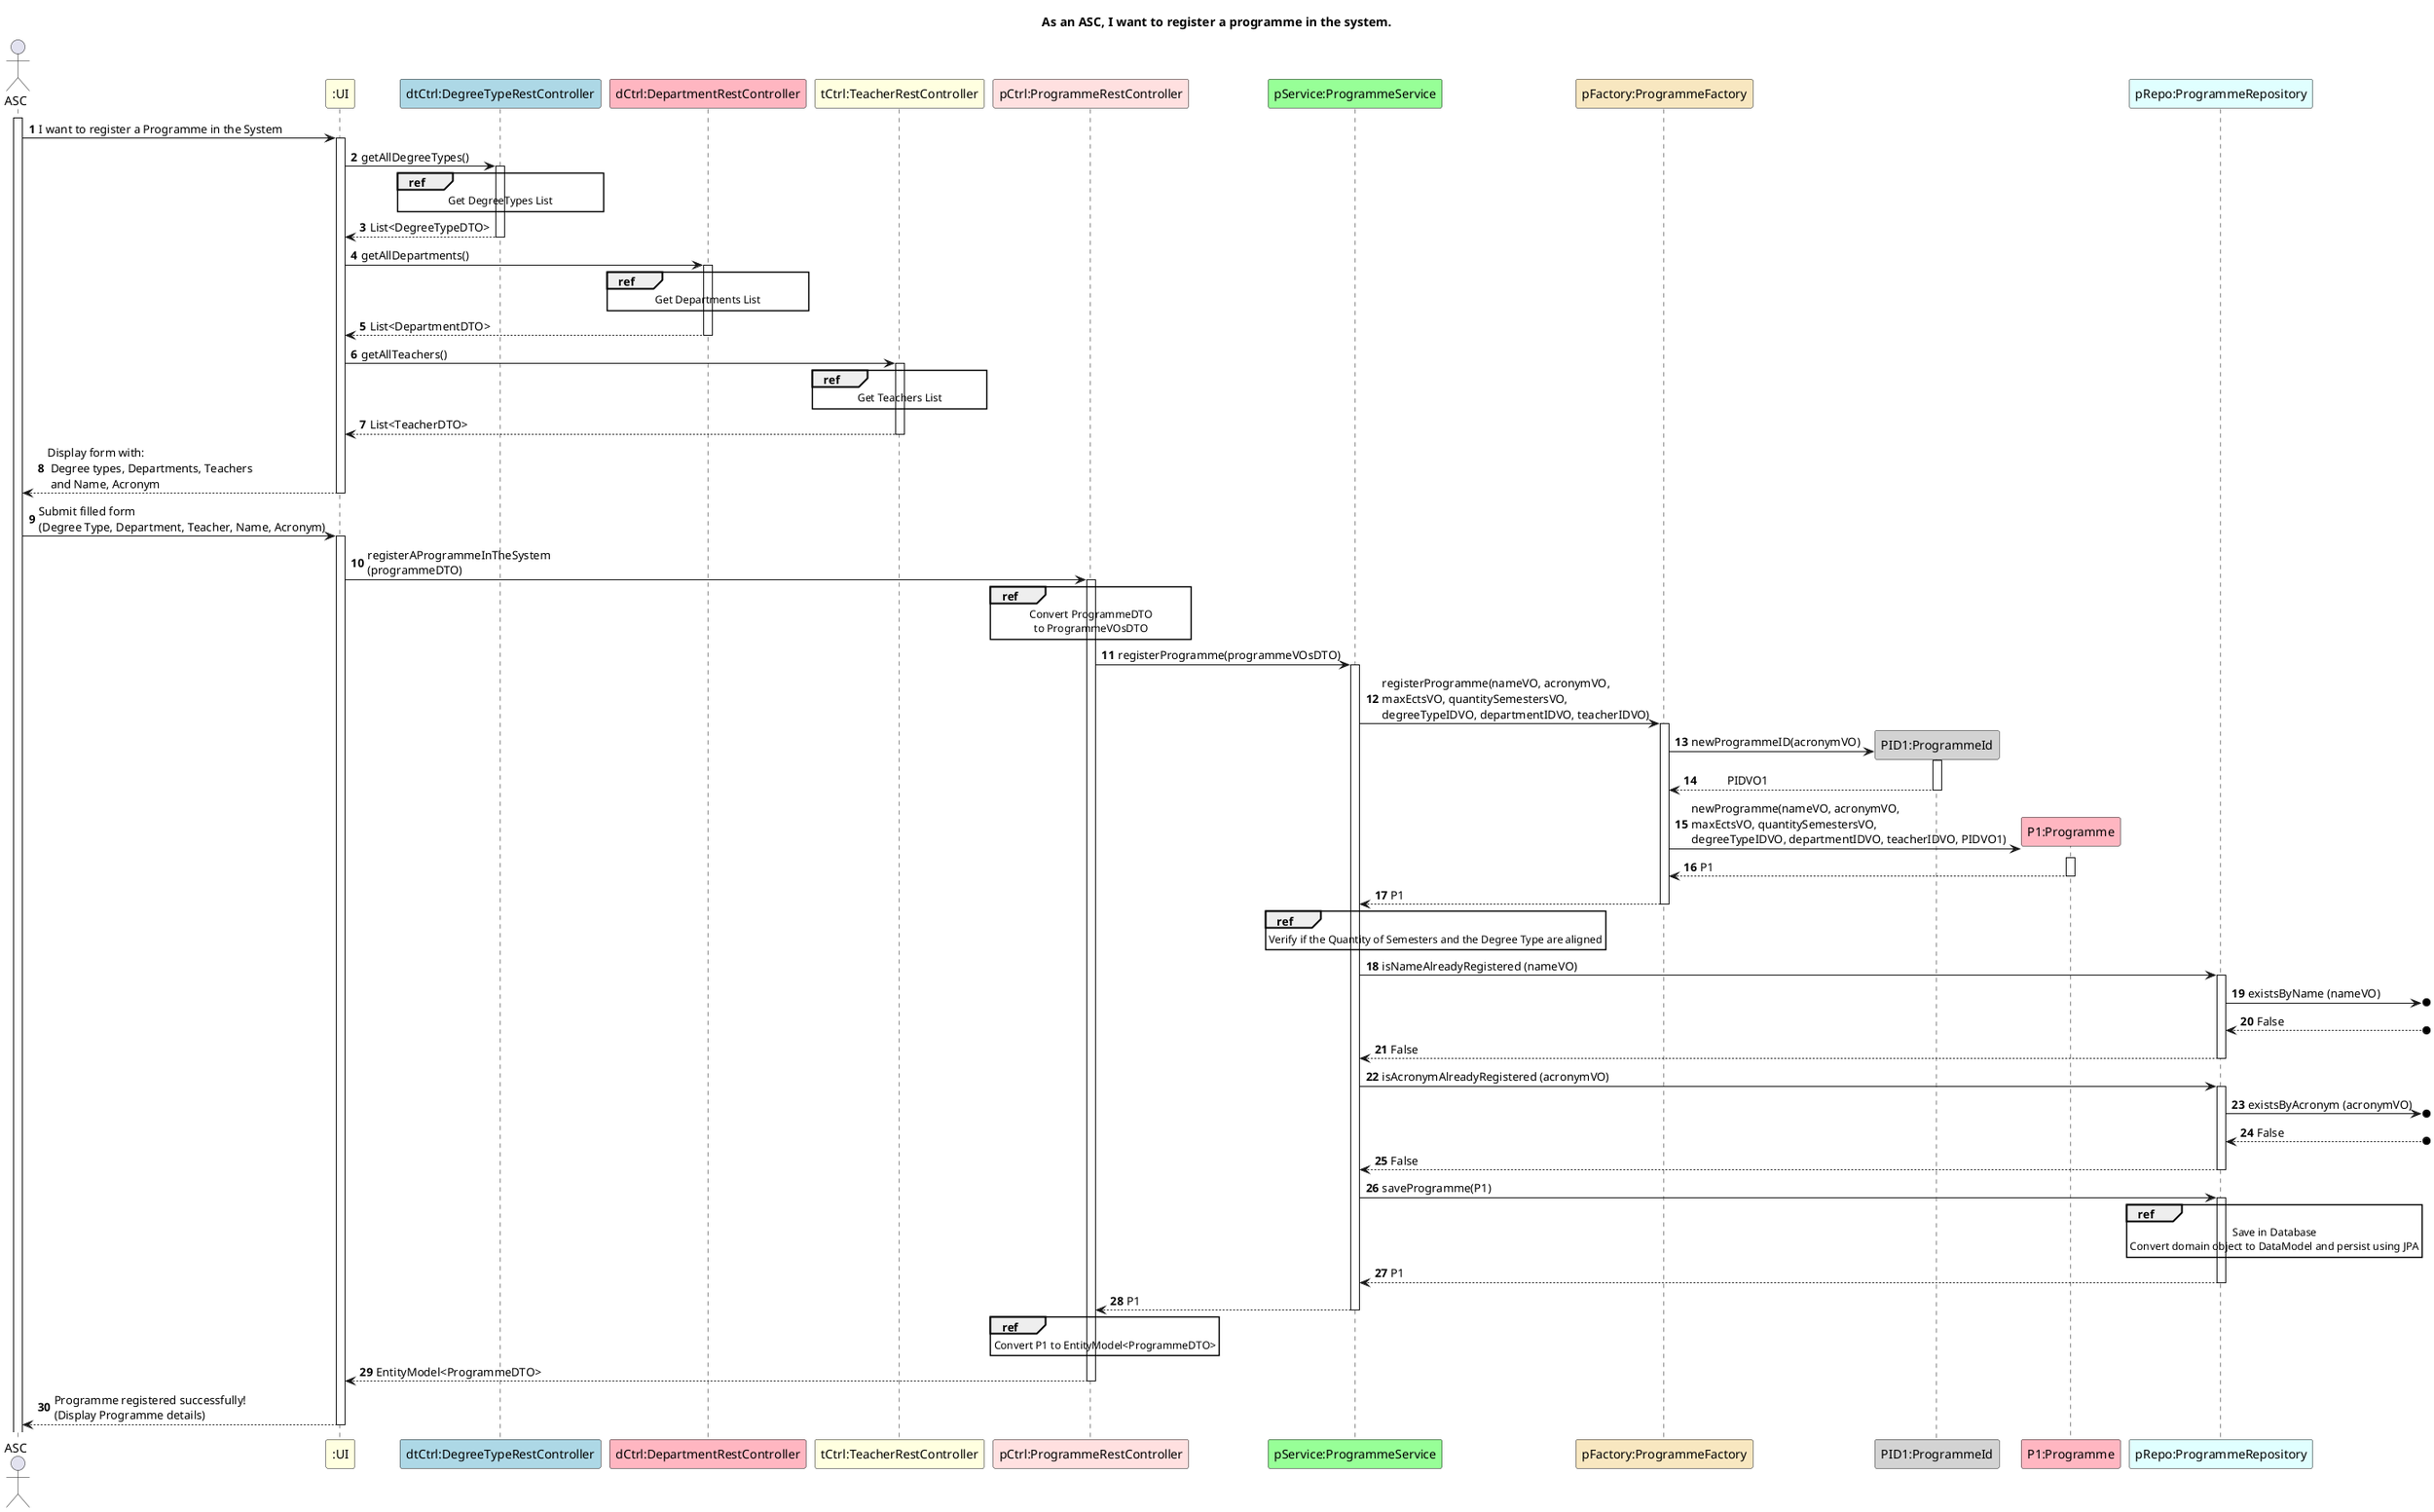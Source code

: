 @startuml
autonumber

title As an ASC, I want to register a programme in the system.

actor ASC as Admin

participant ":UI" as UI #lightyellow
participant "dtCtrl:DegreeTypeRestController" as dtC #lightblue
participant "dCtrl:DepartmentRestController" as dC #lightpink
participant "tCtrl:TeacherRestController" as tC #lightyellow
participant "pCtrl:ProgrammeRestController" as C #implementation
participant "pService:ProgrammeService" as PS #physical
participant "pFactory:ProgrammeFactory" as PF #strategy
participant "PID1:ProgrammeId" as PID #lightgrey
participant "P1:Programme" as P #lightpink
participant "pRepo:ProgrammeRepository" as PR #lightcyan

activate Admin
Admin -> UI ++: I want to register a Programme in the System

UI -> dtC ++: getAllDegreeTypes()

ref over dtC
          Get DegreeTypes List
end ref

dtC --> UI --: List<DegreeTypeDTO>



UI -> dC ++: getAllDepartments()

ref over dC
          Get Departments List
end ref

dC --> UI --: List<DepartmentDTO>



UI -> tC ++: getAllTeachers()

ref over tC
          Get Teachers List
end ref

tC --> UI --: List<TeacherDTO>

UI --> Admin --: Display form with: \n Degree types, Departments, Teachers \n and Name, Acronym

Admin -> UI ++: Submit filled form \n(Degree Type, Department, Teacher, Name, Acronym)

UI -> C ++: registerAProgrammeInTheSystem \n(programmeDTO)

ref over C
    Convert ProgrammeDTO
    to ProgrammeVOsDTO
end ref

C -> PS ++: registerProgramme(programmeVOsDTO)

PS -> PF ++: registerProgramme(nameVO, acronymVO, \nmaxEctsVO, quantitySemestersVO, \ndegreeTypeIDVO, departmentIDVO, teacherIDVO)

PF -> PID **: newProgrammeID(acronymVO)
activate PID
PID --> PF --: \t PIDVO1
PF -> P **: newProgramme(nameVO, acronymVO, \nmaxEctsVO, quantitySemestersVO, \ndegreeTypeIDVO, departmentIDVO, teacherIDVO, PIDVO1)
activate P

P --> PF --: P1
PF --> PS --: P1

ref over PS
    Verify if the Quantity of Semesters and the Degree Type are aligned
end ref

PS -> PR++ :isNameAlreadyRegistered (nameVO)
PR ->o] : existsByName (nameVO)
PR <--o] : False
PR --> PS-- : False
PS -> PR++ :isAcronymAlreadyRegistered (acronymVO)
PR ->o] : existsByAcronym (acronymVO)
PR <--o] : False
PR --> PS-- : False
PS -> PR ++: saveProgramme(P1)

ref over PR
    Save in Database
    Convert domain object to DataModel and persist using JPA
end ref

PR --> PS --: P1

PS --> C --: P1

ref over C
    Convert P1 to EntityModel<ProgrammeDTO>
end ref

C --> UI --: EntityModel<ProgrammeDTO>

UI --> Admin --: Programme registered successfully! \n(Display Programme details)

@enduml